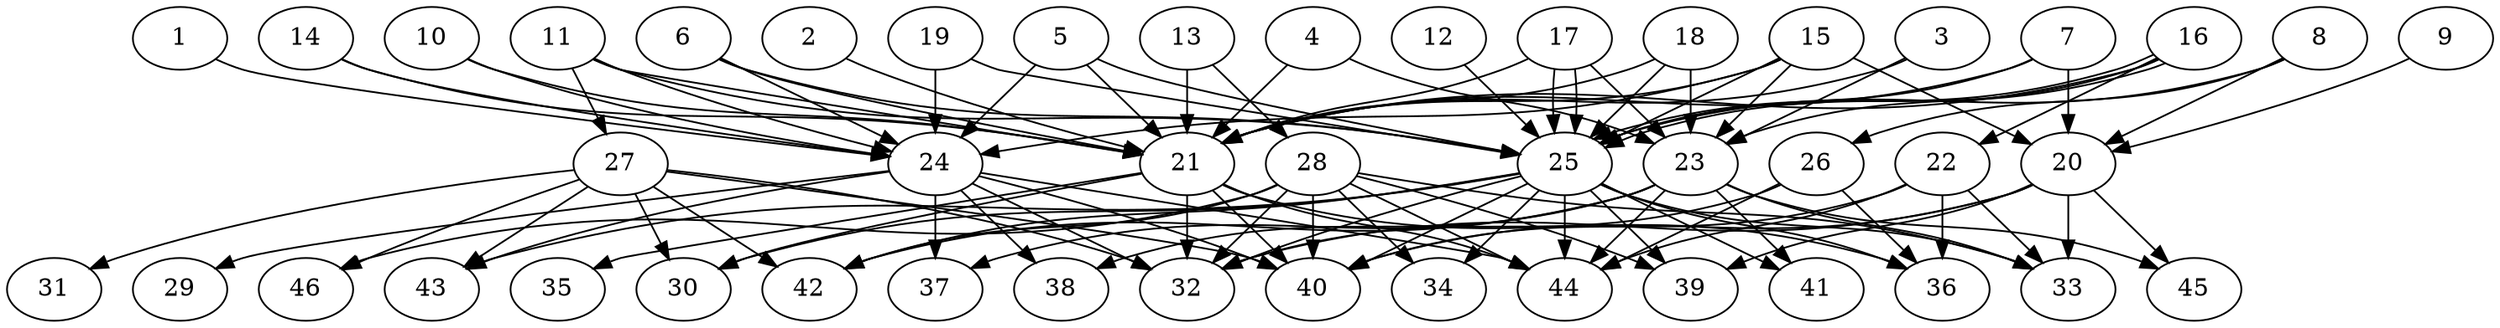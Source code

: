 // DAG (tier=3-complex, mode=data, n=46, ccr=0.515, fat=0.732, density=0.784, regular=0.273, jump=0.324, mindata=4194304, maxdata=33554432)
// DAG automatically generated by daggen at Sun Aug 24 16:33:35 2025
// /home/ermia/Project/Environments/daggen/bin/daggen --dot --ccr 0.515 --fat 0.732 --regular 0.273 --density 0.784 --jump 0.324 --mindata 4194304 --maxdata 33554432 -n 46 
digraph G {
  1 [size="1098736736791211016192", alpha="0.05", expect_size="549368368395605508096"]
  1 -> 24 [size ="851828992376832"]
  2 [size="4815610530571458560", alpha="0.17", expect_size="2407805265285729280"]
  2 -> 21 [size ="4741267044958208"]
  3 [size="25013500854543581184000", alpha="0.07", expect_size="12506750427271790592000"]
  3 -> 21 [size ="6842366086348800"]
  3 -> 23 [size ="6842366086348800"]
  4 [size="253680375637351596032", alpha="0.17", expect_size="126840187818675798016"]
  4 -> 21 [size ="320588472123392"]
  4 -> 23 [size ="320588472123392"]
  5 [size="10460394267490985984", alpha="0.07", expect_size="5230197133745492992"]
  5 -> 21 [size ="7911845834784768"]
  5 -> 24 [size ="7911845834784768"]
  5 -> 25 [size ="7911845834784768"]
  6 [size="122293441366532816", alpha="0.06", expect_size="61146720683266408"]
  6 -> 21 [size ="1970626029944832"]
  6 -> 24 [size ="1970626029944832"]
  6 -> 25 [size ="1970626029944832"]
  7 [size="39556480422671680", alpha="0.08", expect_size="19778240211335840"]
  7 -> 20 [size ="1227770122207232"]
  7 -> 21 [size ="1227770122207232"]
  7 -> 25 [size ="1227770122207232"]
  8 [size="443756435441810496", alpha="0.06", expect_size="221878217720905248"]
  8 -> 20 [size ="394649453723648"]
  8 -> 25 [size ="394649453723648"]
  8 -> 26 [size ="394649453723648"]
  9 [size="34898179053499373846528", alpha="0.13", expect_size="17449089526749686923264"]
  9 -> 20 [size ="8543290316029952"]
  10 [size="12018078929854926848", alpha="0.10", expect_size="6009039464927463424"]
  10 -> 21 [size ="4198551856873472"]
  10 -> 24 [size ="4198551856873472"]
  11 [size="20635902317294249836544", alpha="0.17", expect_size="10317951158647124918272"]
  11 -> 21 [size ="6018740642643968"]
  11 -> 24 [size ="6018740642643968"]
  11 -> 25 [size ="6018740642643968"]
  11 -> 27 [size ="6018740642643968"]
  12 [size="8474491530776674304000", alpha="0.10", expect_size="4237245765388337152000"]
  12 -> 25 [size ="3325312158924800"]
  13 [size="193429683103633312", alpha="0.19", expect_size="96714841551816656"]
  13 -> 21 [size ="3562900866203648"]
  13 -> 28 [size ="3562900866203648"]
  14 [size="7626846848338830336", alpha="0.01", expect_size="3813423424169415168"]
  14 -> 21 [size ="6025933102252032"]
  14 -> 24 [size ="6025933102252032"]
  15 [size="7650602448591812608", alpha="0.17", expect_size="3825301224295906304"]
  15 -> 20 [size ="5459827388055552"]
  15 -> 21 [size ="5459827388055552"]
  15 -> 23 [size ="5459827388055552"]
  15 -> 24 [size ="5459827388055552"]
  15 -> 25 [size ="5459827388055552"]
  16 [size="8213865143483746304", alpha="0.13", expect_size="4106932571741873152"]
  16 -> 21 [size ="4483611663269888"]
  16 -> 22 [size ="4483611663269888"]
  16 -> 23 [size ="4483611663269888"]
  16 -> 25 [size ="4483611663269888"]
  16 -> 25 [size ="4483611663269888"]
  17 [size="31740833405874470912000", alpha="0.11", expect_size="15870416702937235456000"]
  17 -> 21 [size ="8019898479411200"]
  17 -> 23 [size ="8019898479411200"]
  17 -> 25 [size ="8019898479411200"]
  17 -> 25 [size ="8019898479411200"]
  18 [size="11142594780989354934272", alpha="0.08", expect_size="5571297390494677467136"]
  18 -> 21 [size ="3990992193585152"]
  18 -> 23 [size ="3990992193585152"]
  18 -> 25 [size ="3990992193585152"]
  19 [size="28604282082279559266304", alpha="0.09", expect_size="14302141041139779633152"]
  19 -> 24 [size ="7482453417525248"]
  19 -> 25 [size ="7482453417525248"]
  20 [size="36835428744929760", alpha="0.14", expect_size="18417714372464880"]
  20 -> 32 [size ="583614592974848"]
  20 -> 33 [size ="583614592974848"]
  20 -> 39 [size ="583614592974848"]
  20 -> 40 [size ="583614592974848"]
  20 -> 45 [size ="583614592974848"]
  21 [size="15510288611391000576", alpha="0.12", expect_size="7755144305695500288"]
  21 -> 30 [size ="6271655940718592"]
  21 -> 32 [size ="6271655940718592"]
  21 -> 35 [size ="6271655940718592"]
  21 -> 36 [size ="6271655940718592"]
  21 -> 40 [size ="6271655940718592"]
  21 -> 44 [size ="6271655940718592"]
  22 [size="18266027597233864", alpha="0.16", expect_size="9133013798616932"]
  22 -> 33 [size ="295581796794368"]
  22 -> 36 [size ="295581796794368"]
  22 -> 40 [size ="295581796794368"]
  22 -> 44 [size ="295581796794368"]
  23 [size="1222506344163506688", alpha="0.20", expect_size="611253172081753344"]
  23 -> 33 [size ="1513235769458688"]
  23 -> 37 [size ="1513235769458688"]
  23 -> 38 [size ="1513235769458688"]
  23 -> 41 [size ="1513235769458688"]
  23 -> 42 [size ="1513235769458688"]
  23 -> 44 [size ="1513235769458688"]
  23 -> 45 [size ="1513235769458688"]
  24 [size="250997607561152096", alpha="0.12", expect_size="125498803780576048"]
  24 -> 29 [size ="4739671733043200"]
  24 -> 32 [size ="4739671733043200"]
  24 -> 37 [size ="4739671733043200"]
  24 -> 38 [size ="4739671733043200"]
  24 -> 40 [size ="4739671733043200"]
  24 -> 43 [size ="4739671733043200"]
  24 -> 44 [size ="4739671733043200"]
  25 [size="8628734825881687040", alpha="0.03", expect_size="4314367412940843520"]
  25 -> 30 [size ="3013959955251200"]
  25 -> 32 [size ="3013959955251200"]
  25 -> 33 [size ="3013959955251200"]
  25 -> 34 [size ="3013959955251200"]
  25 -> 36 [size ="3013959955251200"]
  25 -> 39 [size ="3013959955251200"]
  25 -> 40 [size ="3013959955251200"]
  25 -> 41 [size ="3013959955251200"]
  25 -> 42 [size ="3013959955251200"]
  25 -> 43 [size ="3013959955251200"]
  25 -> 44 [size ="3013959955251200"]
  26 [size="5804714642635125760", alpha="0.13", expect_size="2902357321317562880"]
  26 -> 32 [size ="5247914372759552"]
  26 -> 36 [size ="5247914372759552"]
  26 -> 44 [size ="5247914372759552"]
  27 [size="714647427252364509184", alpha="0.06", expect_size="357323713626182254592"]
  27 -> 30 [size ="639466616127488"]
  27 -> 31 [size ="639466616127488"]
  27 -> 32 [size ="639466616127488"]
  27 -> 40 [size ="639466616127488"]
  27 -> 42 [size ="639466616127488"]
  27 -> 43 [size ="639466616127488"]
  27 -> 46 [size ="639466616127488"]
  28 [size="2594385622785213440", alpha="0.12", expect_size="1297192811392606720"]
  28 -> 32 [size ="6171594334404608"]
  28 -> 33 [size ="6171594334404608"]
  28 -> 34 [size ="6171594334404608"]
  28 -> 39 [size ="6171594334404608"]
  28 -> 40 [size ="6171594334404608"]
  28 -> 42 [size ="6171594334404608"]
  28 -> 44 [size ="6171594334404608"]
  28 -> 46 [size ="6171594334404608"]
  29 [size="272495486404324800", alpha="0.16", expect_size="136247743202162400"]
  30 [size="274210461530461920", alpha="0.00", expect_size="137105230765230960"]
  31 [size="186753765138583519232", alpha="0.15", expect_size="93376882569291759616"]
  32 [size="736275931755309184", alpha="0.12", expect_size="368137965877654592"]
  33 [size="6027295267499663360", alpha="0.05", expect_size="3013647633749831680"]
  34 [size="7576039355971850240", alpha="0.19", expect_size="3788019677985925120"]
  35 [size="27551871421939452", alpha="0.18", expect_size="13775935710969726"]
  36 [size="11249228735856470016", alpha="0.15", expect_size="5624614367928235008"]
  37 [size="11892159335162834", alpha="0.15", expect_size="5946079667581417"]
  38 [size="79363711735446512", alpha="0.14", expect_size="39681855867723256"]
  39 [size="134991713006218400", alpha="0.12", expect_size="67495856503109200"]
  40 [size="4408804300899683840", alpha="0.18", expect_size="2204402150449841920"]
  41 [size="96207520981408080", alpha="0.03", expect_size="48103760490704040"]
  42 [size="495191718512772480", alpha="0.07", expect_size="247595859256386240"]
  43 [size="6771940175993080", alpha="0.00", expect_size="3385970087996540"]
  44 [size="268723725836942880", alpha="0.15", expect_size="134361862918471440"]
  45 [size="7282540082193640718336", alpha="0.03", expect_size="3641270041096820359168"]
  46 [size="65123319112277144", alpha="0.00", expect_size="32561659556138572"]
}